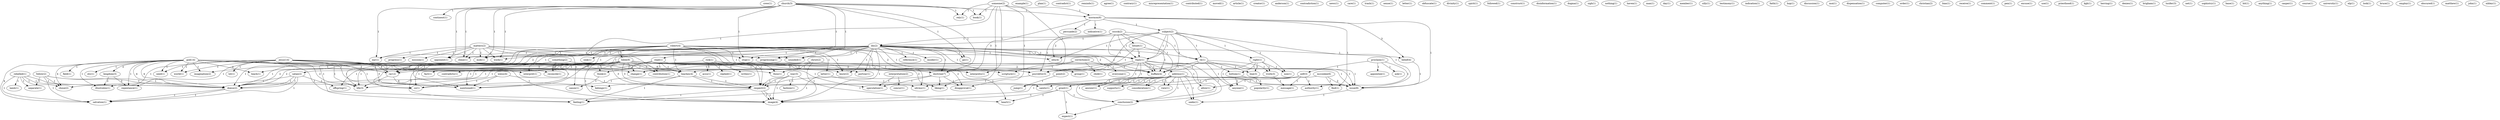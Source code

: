 digraph G {
  crew [ label="crew(1)" ];
  isscck [ label="isscck(2)" ];
  lds [ label="lds(2)" ];
  edu [ label="edu(4)" ];
  re [ label="re(1)" ];
  reply [ label="reply(1)" ];
  bitnet [ label="bitnet(1)" ];
  reply [ label="reply(1)" ];
  psyrobtw [ label="psyrobtw(3)" ];
  buffalo [ label="buffalo(4)" ];
  church [ label="church(3)" ];
  mormon [ label="mormon(6)" ];
  continent [ label="continent(1)" ];
  go [ label="go(1)" ];
  book [ label="book(1)" ];
  rely [ label="rely(1)" ];
  sounded [ label="sounded(1)" ];
  doctrine [ label="doctrine(7)" ];
  clime [ label="clime(1)" ];
  opponent [ label="opponent(1)" ];
  ear [ label="ear(1)" ];
  mob [ label="mob(1)" ];
  work [ label="work(1)" ];
  stop [ label="stop(1)" ];
  progressing [ label="progressing(1)" ];
  example [ label="example(1)" ];
  proclaim [ label="proclaim(1)" ];
  appointee [ label="appointee(1)" ];
  ask [ label="ask(1)" ];
  self [ label="self(3)" ];
  authority [ label="authority(1)" ];
  plan [ label="plan(1)" ];
  contradict [ label="contradict(1)" ];
  reminds [ label="reminds(1)" ];
  agree [ label="agree(1)" ];
  someone [ label="someone(2)" ];
  contribution [ label="contribution(1)" ];
  scripture [ label="scripture(1)" ];
  liking [ label="liking(1)" ];
  disapproval [ label="disapproval(1)" ];
  interprets [ label="interprets(1)" ];
  contrary [ label="contrary(1)" ];
  rebelled [ label="rebelled(1)" ];
  lamb [ label="lamb(1)" ];
  separate [ label="separate(1)" ];
  chose [ label="chose(2)" ];
  doesn [ label="doesn(1)" ];
  doesn [ label="doesn(2)" ];
  salvation [ label="salvation(1)" ];
  misrepresentation [ label="misrepresentation(1)" ];
  contributed [ label="contributed(1)" ];
  follow [ label="follow(2)" ];
  moved [ label="moved(1)" ];
  correction [ label="correction(2)" ];
  everyone [ label="everyone(1)" ];
  child [ label="child(1)" ];
  think [ label="think(2)" ];
  teaches [ label="teaches(4)" ];
  subject [ label="subject(2)" ];
  belief [ label="belief(4)" ];
  persuade [ label="persuade(2)" ];
  indicative [ label="indicative(1)" ];
  issue [ label="issue(8)" ];
  find [ label="find(1)" ];
  article [ label="article(1)" ];
  right [ label="right(1)" ];
  non [ label="non(1)" ];
  creator [ label="creator(1)" ];
  anderson [ label="anderson(1)" ];
  contradiction [ label="contradiction(1)" ];
  something [ label="something(2)" ];
  change [ label="change(1)" ];
  mentioned [ label="mentioned(1)" ];
  bottom [ label="bottom(1)" ];
  anyone [ label="anyone(1)" ];
  truth [ label="truth(3)" ];
  line [ label="line(3)" ];
  news [ label="news(1)" ];
  care [ label="care(1)" ];
  reference [ label="reference(1)" ];
  read [ label="read(1)" ];
  group [ label="group(1)" ];
  insider [ label="insider(1)" ];
  know [ label="know(2)" ];
  interpret [ label="interpret(1)" ];
  portray [ label="portray(1)" ];
  ra [ label="ra(12)" ];
  reconcile [ label="reconcile(1)" ];
  image [ label="image(4)" ];
  trash [ label="trash(1)" ];
  sense [ label="sense(1)" ];
  letter [ label="letter(1)" ];
  obfuscate [ label="obfuscate(1)" ];
  divinity [ label="divinity(1)" ];
  spirit [ label="spirit(1)" ];
  point [ label="point(2)" ];
  jump [ label="jump(1)" ];
  followed [ label="followed(1)" ];
  construct [ label="construct(1)" ];
  interpretation [ label="interpretation(2)" ];
  speculation [ label="speculation(1)" ];
  concur [ label="concur(1)" ];
  disinformation [ label="disinformation(1)" ];
  dogma [ label="dogma(1)" ];
  address [ label="address(1)" ];
  grant [ label="grant(1)" ];
  answer [ label="answer(1)" ];
  consideration [ label="consideration(1)" ];
  view [ label="view(1)" ];
  conclusion [ label="conclusion(2)" ];
  seeks [ label="seeks(1)" ];
  supports [ label="supports(1)" ];
  popularity [ label="popularity(1)" ];
  sigh [ label="sigh(1)" ];
  nothing [ label="nothing(1)" ];
  heart [ label="heart(1)" ];
  expect [ label="expect(1)" ];
  haven [ label="haven(1)" ];
  man [ label="man(1)" ];
  address [ label="address(1)" ];
  matters [ label="matters(2)" ];
  progress [ label="progress(1)" ];
  canon [ label="canon(1)" ];
  mission [ label="mission(1)" ];
  day [ label="day(1)" ];
  member [ label="member(1)" ];
  robert [ label="robert(4)" ];
  latter [ label="latter(1)" ];
  bible [ label="bible(9)" ];
  respect [ label="respect(1)" ];
  feeling [ label="feeling(1)" ];
  sink [ label="sink(1)" ];
  thou [ label="thou(1)" ];
  respect [ label="respect(2)" ];
  ubvms [ label="ubvms(1)" ];
  co [ label="co(1)" ];
  life [ label="life(3)" ];
  silly [ label="silly(1)" ];
  testimony [ label="testimony(1)" ];
  indication [ label="indication(1)" ];
  faith [ label="faith(1)" ];
  hop [ label="hop(1)" ];
  way [ label="way(3)" ];
  fashion [ label="fashion(1)" ];
  discussion [ label="discussion(1)" ];
  moi [ label="moi(1)" ];
  dispensation [ label="dispensation(1)" ];
  computer [ label="computer(1)" ];
  order [ label="order(1)" ];
  saints [ label="saints(1)" ];
  christian [ label="christian(2)" ];
  satan [ label="satan(2)" ];
  imagination [ label="imagination(2)" ];
  fact [ label="fact(1)" ];
  contradicts [ label="contradicts(1)" ];
  teach [ label="teach(1)" ];
  offspring [ label="offspring(1)" ];
  bias [ label="bias(1)" ];
  receive [ label="receive(1)" ];
  belongs [ label="belongs(1)" ];
  comment [ label="comment(1)" ];
  pen [ label="pen(1)" ];
  excuse [ label="excuse(1)" ];
  use [ label="use(1)" ];
  priesthood [ label="priesthood(1)" ];
  god [ label="god(14)" ];
  etc [ label="etc(1)" ];
  kingdom [ label="kingdom(3)" ];
  field [ label="field(1)" ];
  world [ label="world(1)" ];
  repentance [ label="repentance(1)" ];
  seed [ label="seed(1)" ];
  illustrates [ label="illustrates(1)" ];
  allow [ label="allow(1)" ];
  message [ label="message(1)" ];
  kgb [ label="kgb(1)" ];
  herring [ label="herring(1)" ];
  rick [ label="rick(1)" ];
  replied [ label="replied(1)" ];
  acsu [ label="acsu(1)" ];
  writes [ label="writes(1)" ];
  denies [ label="denies(1)" ];
  christ [ label="christ(2)" ];
  brigham [ label="brigham(1)" ];
  lucifer [ label="lucifer(3)" ];
  net [ label="net(1)" ];
  sophistry [ label="sophistry(1)" ];
  base [ label="base(1)" ];
  bit [ label="bit(1)" ];
  anything [ label="anything(1)" ];
  casper [ label="casper(1)" ];
  course [ label="course(1)" ];
  mcconkie [ label="mcconkie(6)" ];
  university [ label="university(1)" ];
  elp [ label="elp(1)" ];
  jesus [ label="jesus(14)" ];
  lot [ label="lot(1)" ];
  look [ label="look(1)" ];
  bruce [ label="bruce(1)" ];
  weiss [ label="weiss(4)" ];
  employ [ label="employ(1)" ];
  obscured [ label="obscured(1)" ];
  matthew [ label="matthew(1)" ];
  john [ label="john(1)" ];
  nibley [ label="nibley(1)" ];
  isscck -> lds [ label="1" ];
  isscck -> edu [ label="2" ];
  isscck -> re [ label="1" ];
  isscck -> reply [ label="1" ];
  isscck -> bitnet [ label="1" ];
  isscck -> reply [ label="1" ];
  isscck -> psyrobtw [ label="1" ];
  isscck -> buffalo [ label="1" ];
  church -> mormon [ label="1" ];
  church -> continent [ label="1" ];
  church -> go [ label="1" ];
  church -> book [ label="1" ];
  church -> rely [ label="1" ];
  church -> sounded [ label="1" ];
  church -> doctrine [ label="1" ];
  church -> clime [ label="1" ];
  church -> opponent [ label="1" ];
  church -> ear [ label="1" ];
  church -> mob [ label="1" ];
  church -> work [ label="1" ];
  church -> stop [ label="1" ];
  church -> progressing [ label="1" ];
  proclaim -> appointee [ label="1" ];
  proclaim -> ask [ label="1" ];
  proclaim -> self [ label="1" ];
  proclaim -> authority [ label="1" ];
  someone -> mormon [ label="1" ];
  someone -> book [ label="1" ];
  someone -> rely [ label="1" ];
  someone -> contribution [ label="1" ];
  someone -> scripture [ label="1" ];
  someone -> liking [ label="1" ];
  someone -> disapproval [ label="1" ];
  someone -> interprets [ label="1" ];
  rebelled -> lamb [ label="1" ];
  rebelled -> separate [ label="1" ];
  rebelled -> chose [ label="1" ];
  rebelled -> doesn [ label="1" ];
  rebelled -> doesn [ label="1" ];
  rebelled -> salvation [ label="1" ];
  follow -> separate [ label="1" ];
  follow -> chose [ label="1" ];
  follow -> doesn [ label="1" ];
  follow -> doesn [ label="1" ];
  follow -> salvation [ label="1" ];
  correction -> everyone [ label="1" ];
  correction -> child [ label="1" ];
  correction -> think [ label="1" ];
  correction -> teaches [ label="1" ];
  mormon -> subject [ label="1" ];
  mormon -> belief [ label="3" ];
  mormon -> doctrine [ label="3" ];
  mormon -> persuade [ label="1" ];
  mormon -> indicative [ label="1" ];
  mormon -> issue [ label="1" ];
  mormon -> find [ label="1" ];
  subject -> right [ label="1" ];
  subject -> lds [ label="1" ];
  subject -> edu [ label="1" ];
  subject -> re [ label="1" ];
  subject -> reply [ label="1" ];
  subject -> reply [ label="1" ];
  subject -> non [ label="1" ];
  subject -> psyrobtw [ label="1" ];
  subject -> buffalo [ label="1" ];
  subject -> issue [ label="1" ];
  something -> change [ label="1" ];
  something -> teaches [ label="1" ];
  something -> doesn [ label="1" ];
  something -> doesn [ label="1" ];
  something -> mentioned [ label="1" ];
  right -> bottom [ label="1" ];
  right -> anyone [ label="1" ];
  right -> non [ label="1" ];
  right -> truth [ label="1" ];
  right -> line [ label="1" ];
  lds -> go [ label="1" ];
  lds -> edu [ label="1" ];
  lds -> belief [ label="1" ];
  lds -> re [ label="1" ];
  lds -> reference [ label="1" ];
  lds -> reply [ label="1" ];
  lds -> read [ label="1" ];
  lds -> group [ label="1" ];
  lds -> sounded [ label="1" ];
  lds -> doctrine [ label="1" ];
  lds -> insider [ label="1" ];
  lds -> clime [ label="1" ];
  lds -> reply [ label="1" ];
  lds -> psyrobtw [ label="1" ];
  lds -> opponent [ label="1" ];
  lds -> know [ label="1" ];
  lds -> interpret [ label="1" ];
  lds -> ear [ label="1" ];
  lds -> buffalo [ label="1" ];
  lds -> portray [ label="1" ];
  lds -> mob [ label="1" ];
  lds -> work [ label="1" ];
  lds -> ra [ label="1" ];
  lds -> stop [ label="1" ];
  lds -> progressing [ label="1" ];
  lds -> reconcile [ label="1" ];
  lds -> image [ label="1" ];
  lds -> mentioned [ label="1" ];
  point -> jump [ label="1" ];
  belief -> issue [ label="1" ];
  interpretation -> speculation [ label="1" ];
  interpretation -> concur [ label="1" ];
  re -> bottom [ label="1" ];
  re -> anyone [ label="1" ];
  re -> psyrobtw [ label="1" ];
  re -> buffalo [ label="1" ];
  re -> truth [ label="1" ];
  re -> line [ label="1" ];
  address -> grant [ label="1" ];
  address -> jump [ label="1" ];
  address -> answer [ label="1" ];
  address -> consideration [ label="1" ];
  address -> view [ label="1" ];
  address -> conclusion [ label="1" ];
  address -> issue [ label="1" ];
  address -> seeks [ label="1" ];
  address -> supports [ label="1" ];
  bottom -> popularity [ label="1" ];
  bottom -> anyone [ label="1" ];
  grant -> heart [ label="1" ];
  grant -> conclusion [ label="1" ];
  grant -> expect [ label="1" ];
  grant -> image [ label="1" ];
  reply -> jump [ label="1" ];
  reply -> address [ label="1" ];
  reply -> answer [ label="1" ];
  reply -> psyrobtw [ label="1" ];
  reply -> buffalo [ label="1" ];
  reply -> conclusion [ label="1" ];
  reply -> issue [ label="1" ];
  matters -> sounded [ label="1" ];
  matters -> clime [ label="1" ];
  matters -> progress [ label="1" ];
  matters -> opponent [ label="1" ];
  matters -> ear [ label="1" ];
  matters -> canon [ label="1" ];
  matters -> mob [ label="1" ];
  matters -> mission [ label="1" ];
  matters -> work [ label="1" ];
  matters -> stop [ label="1" ];
  matters -> progressing [ label="1" ];
  robert -> latter [ label="1" ];
  robert -> bible [ label="1" ];
  robert -> teaches [ label="1" ];
  robert -> reply [ label="1" ];
  robert -> respect [ label="1" ];
  robert -> psyrobtw [ label="2" ];
  robert -> know [ label="1" ];
  robert -> feeling [ label="1" ];
  robert -> buffalo [ label="2" ];
  robert -> sink [ label="1" ];
  robert -> thou [ label="1" ];
  robert -> respect [ label="1" ];
  robert -> ra [ label="2" ];
  robert -> ubvms [ label="1" ];
  robert -> co [ label="1" ];
  robert -> mentioned [ label="1" ];
  robert -> life [ label="1" ];
  read -> group [ label="1" ];
  read -> change [ label="1" ];
  read -> teaches [ label="1" ];
  read -> doesn [ label="1" ];
  read -> doesn [ label="1" ];
  way -> fashion [ label="1" ];
  way -> heart [ label="1" ];
  way -> respect [ label="1" ];
  way -> respect [ label="1" ];
  way -> image [ label="1" ];
  bitnet -> reply [ label="1" ];
  bitnet -> psyrobtw [ label="1" ];
  bitnet -> buffalo [ label="1" ];
  latter -> saints [ label="1" ];
  latter -> feeling [ label="1" ];
  bible -> think [ label="2" ];
  bible -> contribution [ label="1" ];
  bible -> heart [ label="1" ];
  bible -> satan [ label="1" ];
  bible -> change [ label="2" ];
  bible -> doctrine [ label="3" ];
  bible -> teaches [ label="6" ];
  bible -> respect [ label="3" ];
  bible -> scripture [ label="2" ];
  bible -> imagination [ label="1" ];
  bible -> fact [ label="2" ];
  bible -> contradicts [ label="1" ];
  bible -> liking [ label="2" ];
  bible -> teach [ label="1" ];
  bible -> feeling [ label="1" ];
  bible -> portray [ label="1" ];
  bible -> disapproval [ label="2" ];
  bible -> offspring [ label="1" ];
  bible -> issue [ label="1" ];
  bible -> interprets [ label="2" ];
  bible -> respect [ label="3" ];
  bible -> doesn [ label="2" ];
  bible -> ra [ label="2" ];
  bible -> doesn [ label="2" ];
  bible -> co [ label="1" ];
  bible -> image [ label="1" ];
  bible -> mentioned [ label="1" ];
  bible -> life [ label="1" ];
  think -> canon [ label="1" ];
  address -> answer [ label="1" ];
  address -> consideration [ label="1" ];
  address -> view [ label="1" ];
  address -> conclusion [ label="1" ];
  address -> issue [ label="1" ];
  address -> seeks [ label="1" ];
  address -> supports [ label="1" ];
  satan -> offspring [ label="1" ];
  satan -> chose [ label="1" ];
  satan -> doesn [ label="1" ];
  satan -> doesn [ label="1" ];
  satan -> salvation [ label="1" ];
  doctrine -> liking [ label="1" ];
  doctrine -> belongs [ label="1" ];
  doctrine -> speculation [ label="1" ];
  doctrine -> disapproval [ label="1" ];
  teaches -> respect [ label="1" ];
  teaches -> feeling [ label="1" ];
  teaches -> respect [ label="1" ];
  teaches -> co [ label="1" ];
  reply -> psyrobtw [ label="1" ];
  reply -> buffalo [ label="1" ];
  reply -> conclusion [ label="1" ];
  reply -> issue [ label="1" ];
  respect -> feeling [ label="1" ];
  respect -> image [ label="1" ];
  god -> imagination [ label="1" ];
  god -> etc [ label="1" ];
  god -> know [ label="3" ];
  god -> interpret [ label="1" ];
  god -> teach [ label="2" ];
  god -> belongs [ label="1" ];
  god -> speculation [ label="1" ];
  god -> thou [ label="1" ];
  god -> kingdom [ label="2" ];
  god -> chose [ label="4" ];
  god -> doesn [ label="4" ];
  god -> field [ label="1" ];
  god -> ra [ label="2" ];
  god -> world [ label="1" ];
  god -> doesn [ label="4" ];
  god -> repentance [ label="1" ];
  god -> reconcile [ label="1" ];
  god -> salvation [ label="4" ];
  god -> seed [ label="1" ];
  god -> illustrates [ label="1" ];
  god -> image [ label="1" ];
  god -> life [ label="2" ];
  self -> saints [ label="1" ];
  self -> authority [ label="1" ];
  self -> allow [ label="1" ];
  self -> message [ label="1" ];
  self -> image [ label="1" ];
  rick -> psyrobtw [ label="1" ];
  rick -> buffalo [ label="2" ];
  rick -> replied [ label="1" ];
  rick -> acsu [ label="1" ];
  rick -> ra [ label="1" ];
  rick -> writes [ label="1" ];
  psyrobtw -> ubvms [ label="1" ];
  christ -> thou [ label="1" ];
  christ -> allow [ label="1" ];
  christ -> ra [ label="1" ];
  christ -> image [ label="1" ];
  christ -> life [ label="1" ];
  truth -> message [ label="1" ];
  conclusion -> expect [ label="1" ];
  kingdom -> repentance [ label="2" ];
  kingdom -> illustrates [ label="2" ];
  mcconkie -> issue [ label="2" ];
  mcconkie -> respect [ label="1" ];
  mcconkie -> find [ label="1" ];
  issue -> seeks [ label="1" ];
  respect -> image [ label="1" ];
  doesn -> salvation [ label="1" ];
  jesus -> ra [ label="4" ];
  jesus -> world [ label="1" ];
  jesus -> repentance [ label="1" ];
  jesus -> seed [ label="1" ];
  jesus -> co [ label="1" ];
  jesus -> illustrates [ label="1" ];
  jesus -> image [ label="1" ];
  jesus -> lot [ label="1" ];
  jesus -> mentioned [ label="3" ];
  jesus -> life [ label="1" ];
  ra -> mentioned [ label="4" ];
  ra -> life [ label="4" ];
  doesn -> salvation [ label="1" ];
  weiss -> ubvms [ label="1" ];
  weiss -> co [ label="1" ];
  weiss -> mentioned [ label="1" ];
}
